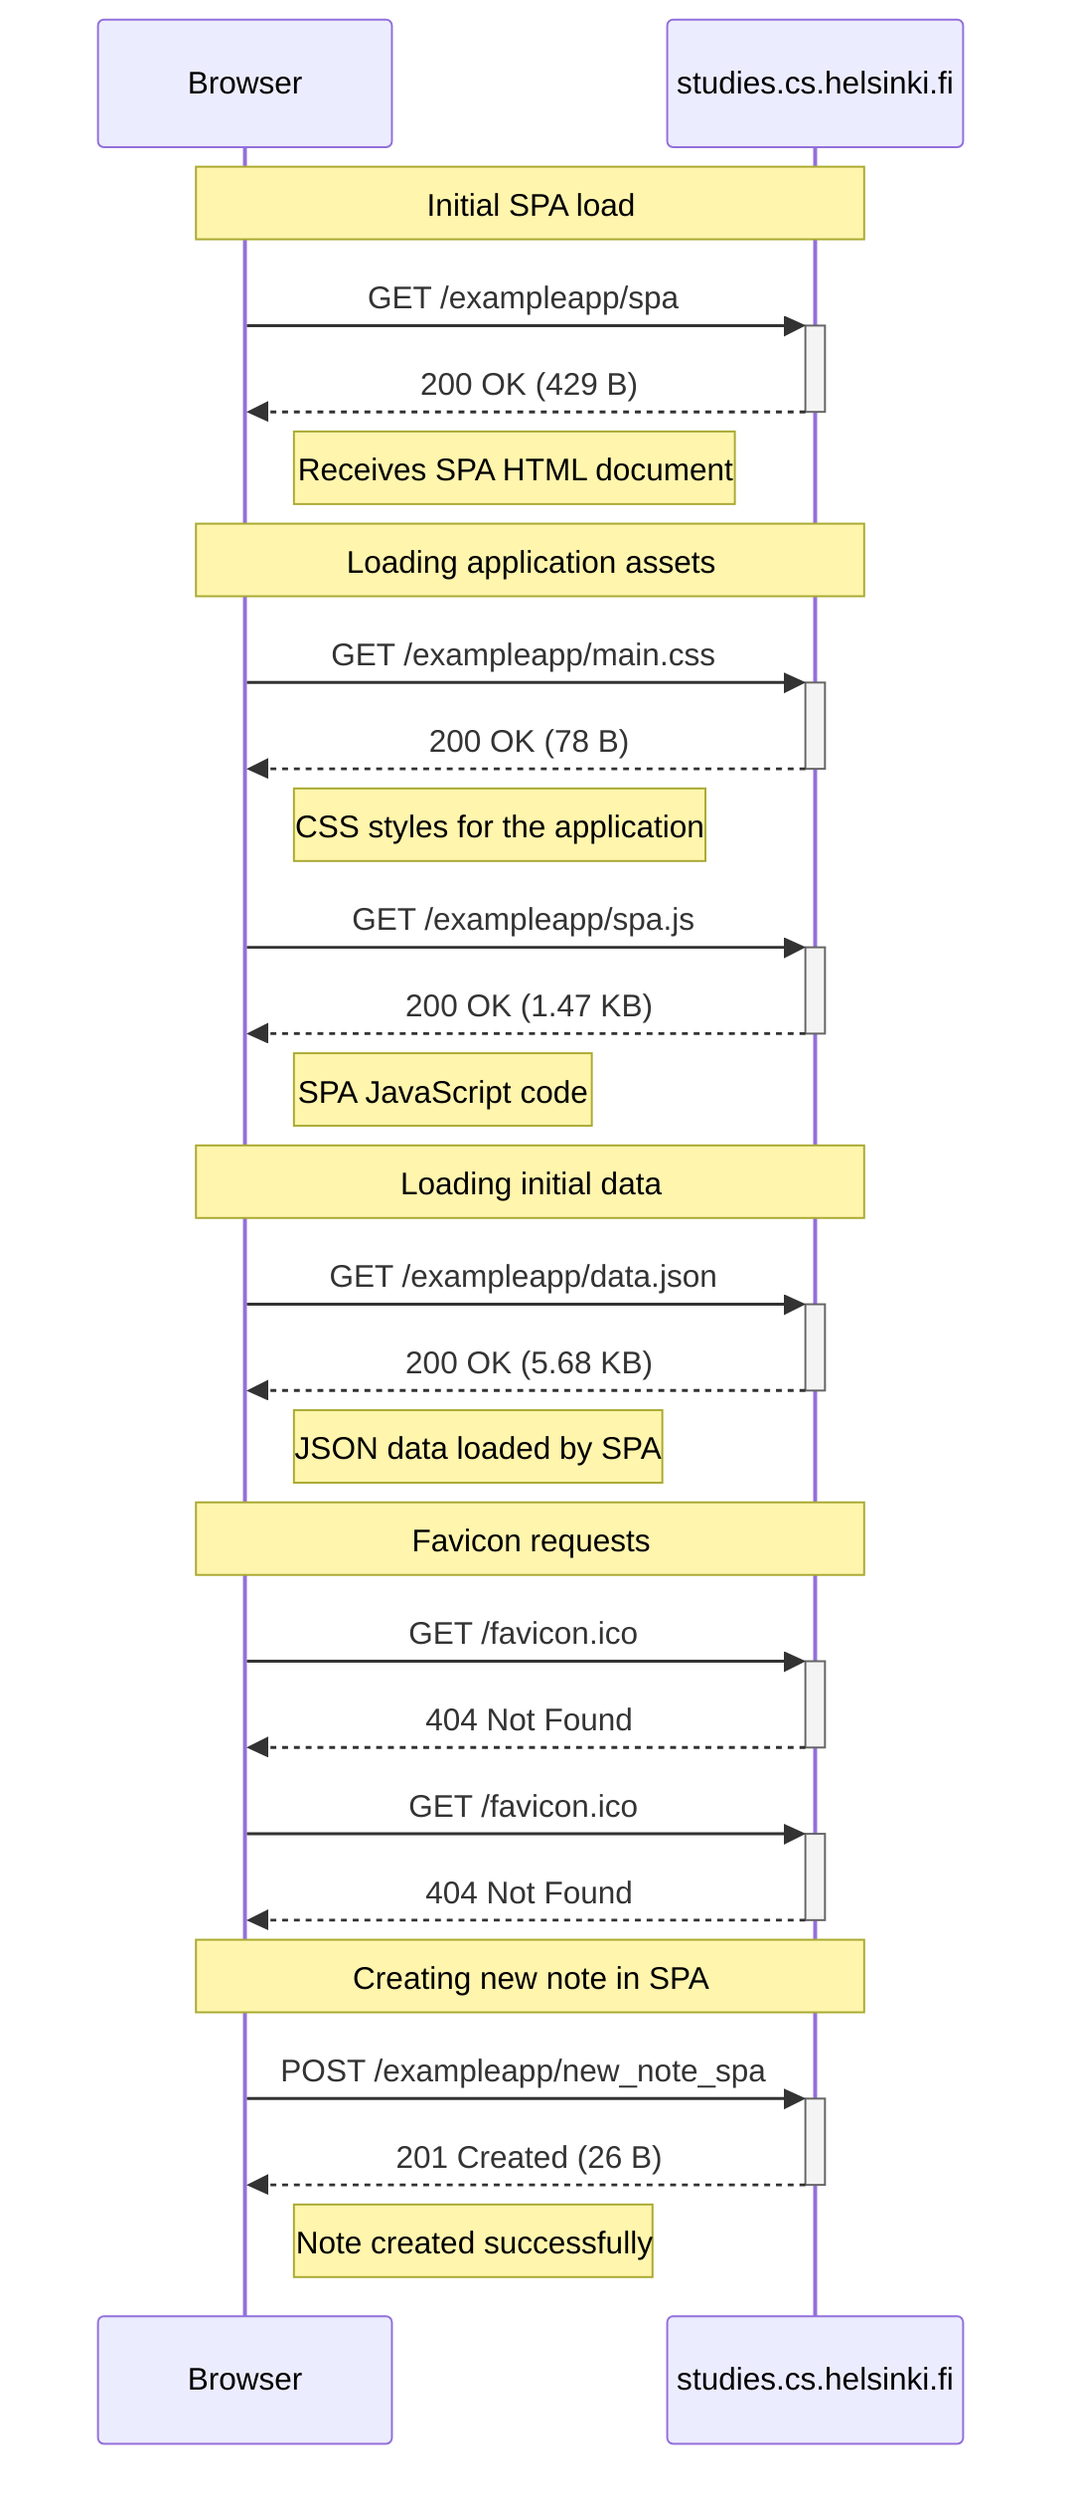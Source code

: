 sequenceDiagram
    participant Browser
    participant Server as studies.cs.helsinki.fi

    Note over Browser,Server: Initial SPA load
    Browser->>+Server: GET /exampleapp/spa
    Server-->>-Browser: 200 OK (429 B)
    Note right of Browser: Receives SPA HTML document

    Note over Browser,Server: Loading application assets
    Browser->>+Server: GET /exampleapp/main.css
    Server-->>-Browser: 200 OK (78 B)
    Note right of Browser: CSS styles for the application

    Browser->>+Server: GET /exampleapp/spa.js
    Server-->>-Browser: 200 OK (1.47 KB)
    Note right of Browser: SPA JavaScript code

    Note over Browser,Server: Loading initial data
    Browser->>+Server: GET /exampleapp/data.json
    Server-->>-Browser: 200 OK (5.68 KB)
    Note right of Browser: JSON data loaded by SPA

    Note over Browser,Server: Favicon requests
    Browser->>+Server: GET /favicon.ico
    Server-->>-Browser: 404 Not Found
    Browser->>+Server: GET /favicon.ico
    Server-->>-Browser: 404 Not Found

    Note over Browser,Server: Creating new note in SPA
    Browser->>+Server: POST /exampleapp/new_note_spa
    Server-->>-Browser: 201 Created (26 B)
    Note right of Browser: Note created successfully